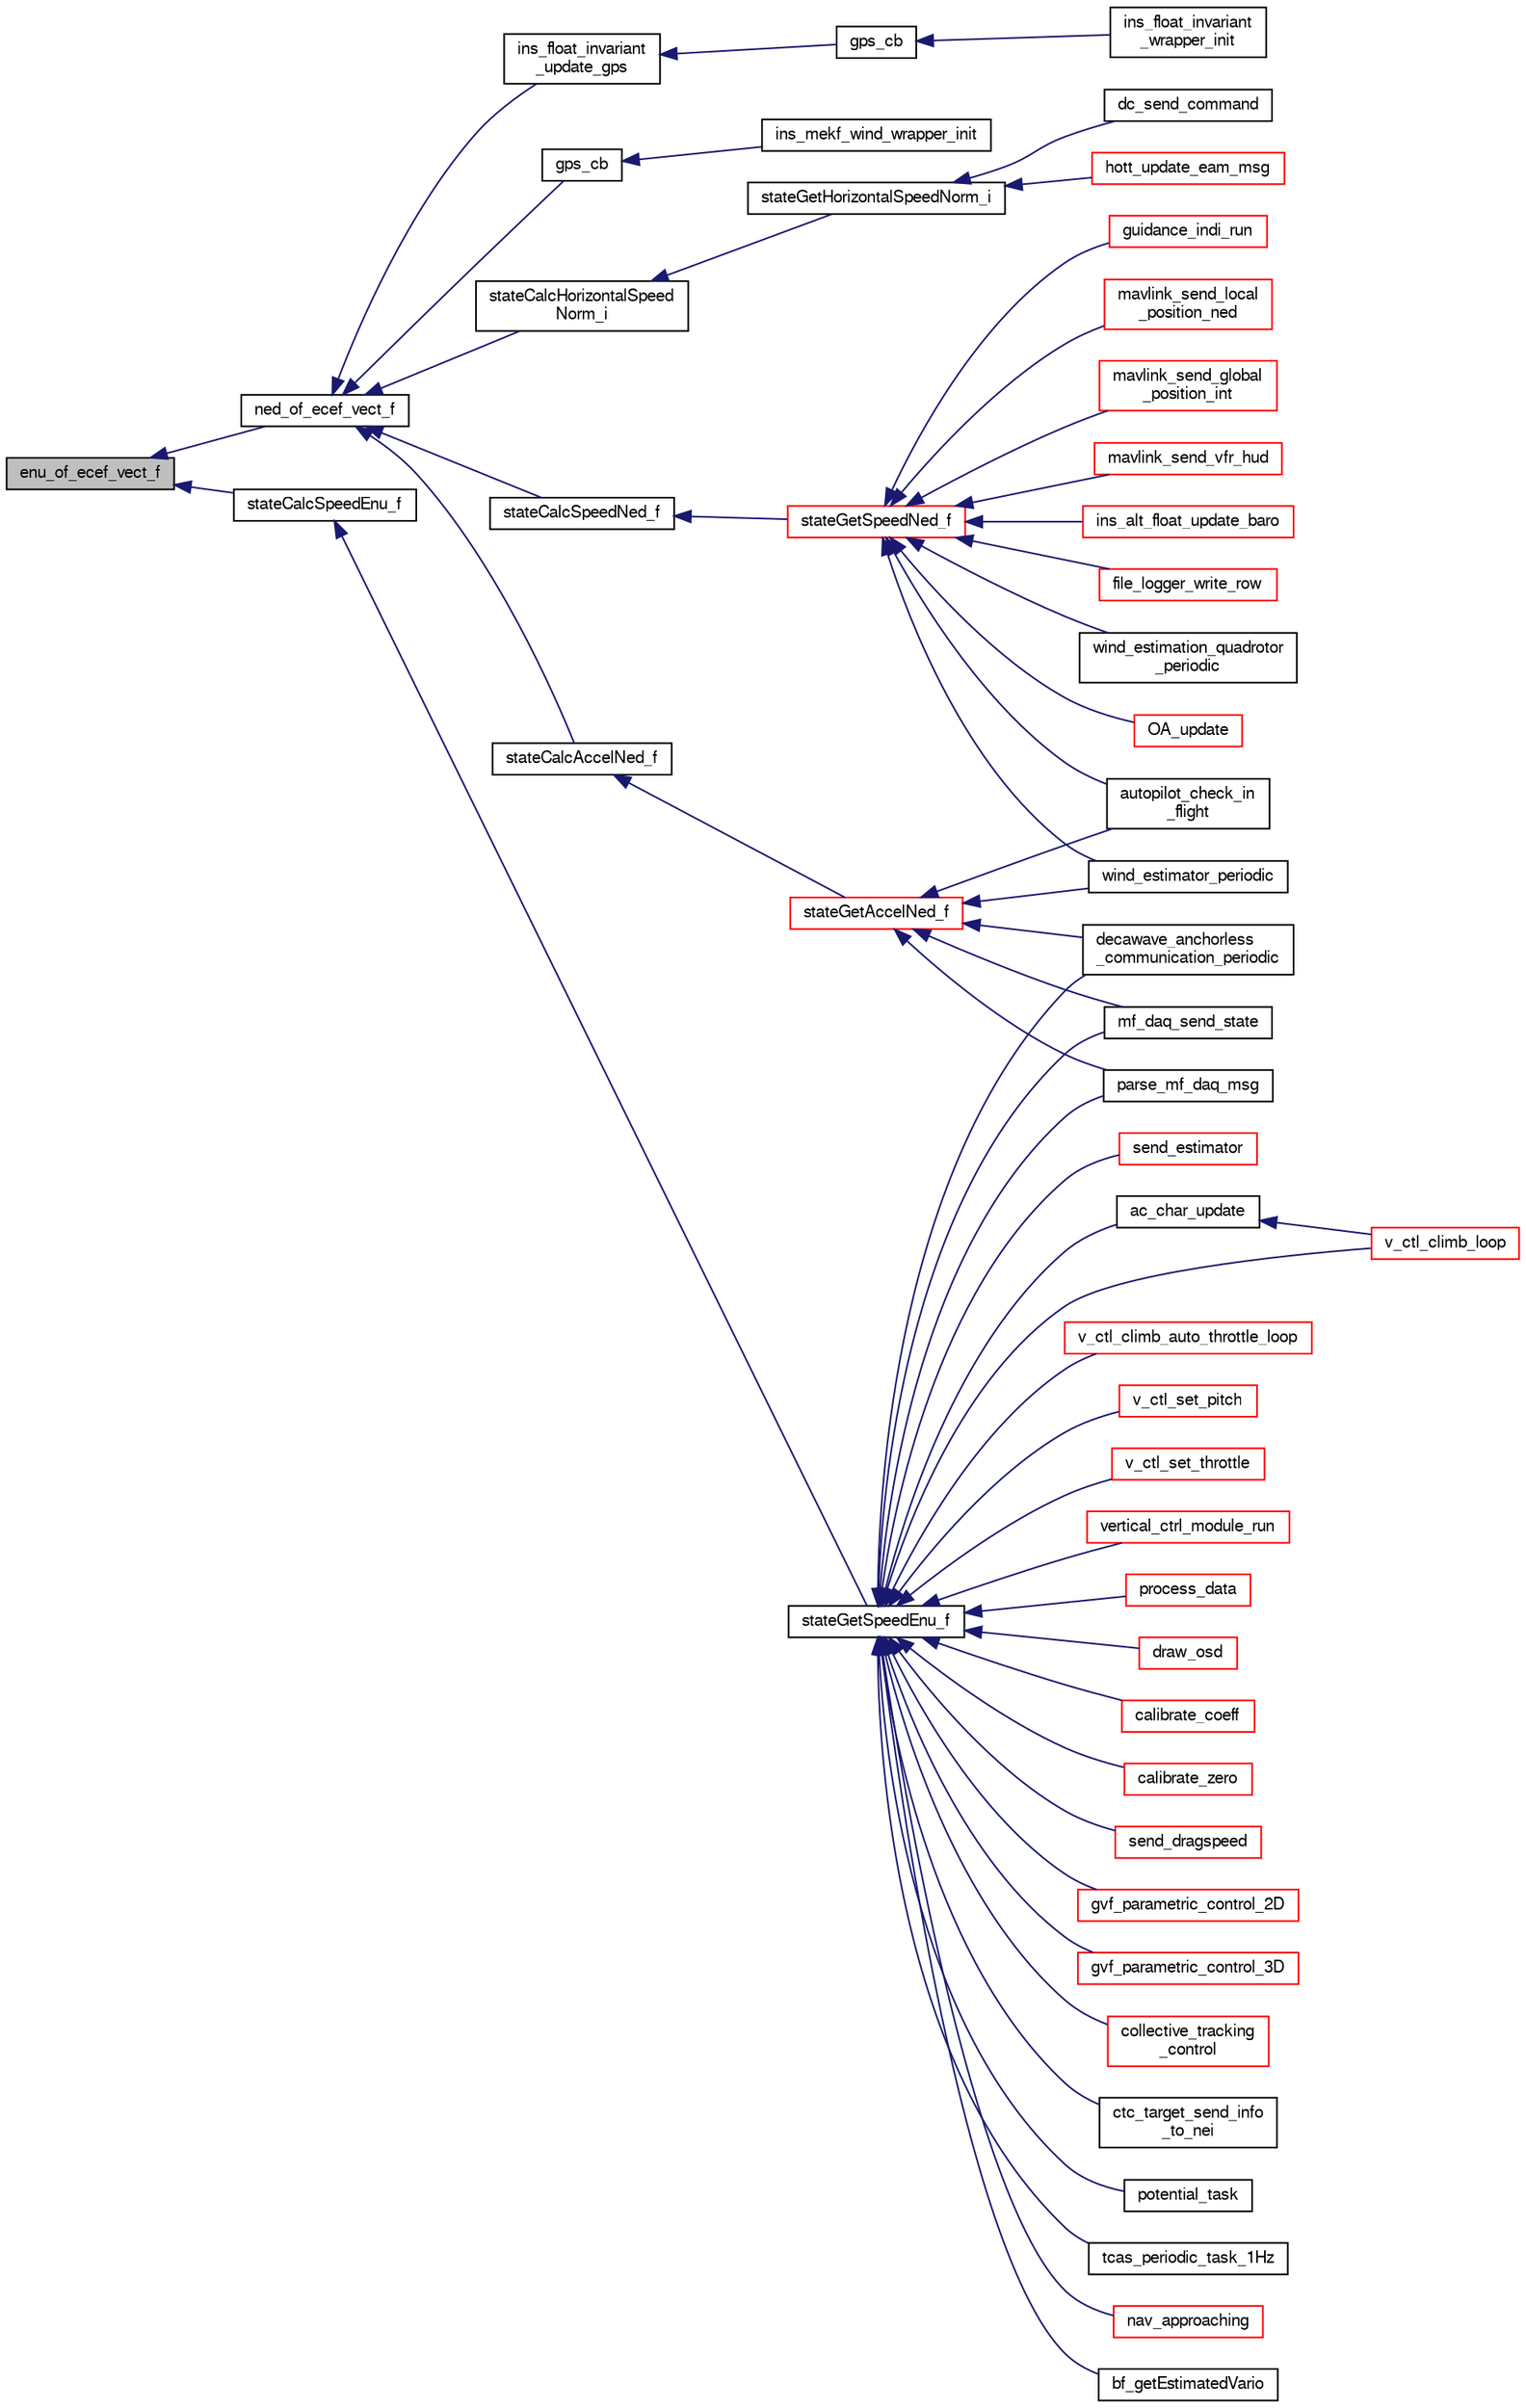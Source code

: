 digraph "enu_of_ecef_vect_f"
{
  edge [fontname="FreeSans",fontsize="10",labelfontname="FreeSans",labelfontsize="10"];
  node [fontname="FreeSans",fontsize="10",shape=record];
  rankdir="LR";
  Node1 [label="enu_of_ecef_vect_f",height=0.2,width=0.4,color="black", fillcolor="grey75", style="filled", fontcolor="black"];
  Node1 -> Node2 [dir="back",color="midnightblue",fontsize="10",style="solid",fontname="FreeSans"];
  Node2 [label="ned_of_ecef_vect_f",height=0.2,width=0.4,color="black", fillcolor="white", style="filled",URL="$pprz__geodetic__float_8h.html#ac36c2e51de3064e3919a1f58f884342e"];
  Node2 -> Node3 [dir="back",color="midnightblue",fontsize="10",style="solid",fontname="FreeSans"];
  Node3 [label="ins_float_invariant\l_update_gps",height=0.2,width=0.4,color="black", fillcolor="white", style="filled",URL="$ins__float__invariant_8h.html#a61e3f6c5195a9e0e99428c7cb5981382"];
  Node3 -> Node4 [dir="back",color="midnightblue",fontsize="10",style="solid",fontname="FreeSans"];
  Node4 [label="gps_cb",height=0.2,width=0.4,color="black", fillcolor="white", style="filled",URL="$ins__float__invariant__wrapper_8c.html#a1c1656ce80fe1f1ad49fea691164dbf8"];
  Node4 -> Node5 [dir="back",color="midnightblue",fontsize="10",style="solid",fontname="FreeSans"];
  Node5 [label="ins_float_invariant\l_wrapper_init",height=0.2,width=0.4,color="black", fillcolor="white", style="filled",URL="$ins__float__invariant__wrapper_8h.html#abd4f3b0fcceec4de92a1ad9a7653c6f3"];
  Node2 -> Node6 [dir="back",color="midnightblue",fontsize="10",style="solid",fontname="FreeSans"];
  Node6 [label="gps_cb",height=0.2,width=0.4,color="black", fillcolor="white", style="filled",URL="$ins__mekf__wind__wrapper_8c.html#a1c1656ce80fe1f1ad49fea691164dbf8"];
  Node6 -> Node7 [dir="back",color="midnightblue",fontsize="10",style="solid",fontname="FreeSans"];
  Node7 [label="ins_mekf_wind_wrapper_init",height=0.2,width=0.4,color="black", fillcolor="white", style="filled",URL="$ins__mekf__wind__wrapper_8h.html#a7b3c1fefc89ec1a4ff25484626a02deb",tooltip="Init function. "];
  Node2 -> Node8 [dir="back",color="midnightblue",fontsize="10",style="solid",fontname="FreeSans"];
  Node8 [label="stateCalcHorizontalSpeed\lNorm_i",height=0.2,width=0.4,color="black", fillcolor="white", style="filled",URL="$group__state__velocity.html#gaa0a543aa37e93fe32b4d7d4312ef5f2b"];
  Node8 -> Node9 [dir="back",color="midnightblue",fontsize="10",style="solid",fontname="FreeSans"];
  Node9 [label="stateGetHorizontalSpeedNorm_i",height=0.2,width=0.4,color="black", fillcolor="white", style="filled",URL="$group__state__velocity.html#gafb59e9bd904a64a08bf4413a84fb6859",tooltip="Get norm of horizontal ground speed (int). "];
  Node9 -> Node10 [dir="back",color="midnightblue",fontsize="10",style="solid",fontname="FreeSans"];
  Node10 [label="dc_send_command",height=0.2,width=0.4,color="black", fillcolor="white", style="filled",URL="$uart__cam__ctrl_8c.html#a833f16388be36136f5d7d173200d5e95",tooltip="Send Command To Camera. "];
  Node9 -> Node11 [dir="back",color="midnightblue",fontsize="10",style="solid",fontname="FreeSans"];
  Node11 [label="hott_update_eam_msg",height=0.2,width=0.4,color="red", fillcolor="white", style="filled",URL="$hott__eam_8h.html#a35e5d6a8530dfc81c2402694e03ea334"];
  Node2 -> Node12 [dir="back",color="midnightblue",fontsize="10",style="solid",fontname="FreeSans"];
  Node12 [label="stateCalcSpeedNed_f",height=0.2,width=0.4,color="black", fillcolor="white", style="filled",URL="$group__state__velocity.html#ga440e1db9aa0854e8cea50670d7055450"];
  Node12 -> Node13 [dir="back",color="midnightblue",fontsize="10",style="solid",fontname="FreeSans"];
  Node13 [label="stateGetSpeedNed_f",height=0.2,width=0.4,color="red", fillcolor="white", style="filled",URL="$group__state__velocity.html#ga50a44ddecd4b2517b549549e953ffea2",tooltip="Get ground speed in local NED coordinates (float). "];
  Node13 -> Node14 [dir="back",color="midnightblue",fontsize="10",style="solid",fontname="FreeSans"];
  Node14 [label="autopilot_check_in\l_flight",height=0.2,width=0.4,color="black", fillcolor="white", style="filled",URL="$rotorcraft_2autopilot__firmware_8c.html#a8a5717e6ffce00d9926abc6c56336852",tooltip="in flight check utility function "];
  Node13 -> Node15 [dir="back",color="midnightblue",fontsize="10",style="solid",fontname="FreeSans"];
  Node15 [label="guidance_indi_run",height=0.2,width=0.4,color="red", fillcolor="white", style="filled",URL="$guidance__indi__hybrid_8h.html#afa3b5095f6b5beadbb8662d3b3519bc9"];
  Node13 -> Node16 [dir="back",color="midnightblue",fontsize="10",style="solid",fontname="FreeSans"];
  Node16 [label="mavlink_send_local\l_position_ned",height=0.2,width=0.4,color="red", fillcolor="white", style="filled",URL="$mavlink_8c.html#acf27b8ebaf73137224cee8453df530a8"];
  Node13 -> Node17 [dir="back",color="midnightblue",fontsize="10",style="solid",fontname="FreeSans"];
  Node17 [label="mavlink_send_global\l_position_int",height=0.2,width=0.4,color="red", fillcolor="white", style="filled",URL="$mavlink_8c.html#a69b29097db843b873c8b348c837cfd03"];
  Node13 -> Node18 [dir="back",color="midnightblue",fontsize="10",style="solid",fontname="FreeSans"];
  Node18 [label="mavlink_send_vfr_hud",height=0.2,width=0.4,color="red", fillcolor="white", style="filled",URL="$mavlink_8c.html#a8c8fd474a91b126a5f74296017672ddc",tooltip="Send Metrics typically displayed on a HUD for fixed wing aircraft. "];
  Node13 -> Node19 [dir="back",color="midnightblue",fontsize="10",style="solid",fontname="FreeSans"];
  Node19 [label="ins_alt_float_update_baro",height=0.2,width=0.4,color="red", fillcolor="white", style="filled",URL="$ins__alt__float_8h.html#afb6a5cd07b6574dfb93f023aecfcec5d"];
  Node13 -> Node20 [dir="back",color="midnightblue",fontsize="10",style="solid",fontname="FreeSans"];
  Node20 [label="file_logger_write_row",height=0.2,width=0.4,color="red", fillcolor="white", style="filled",URL="$file__logger_8c.html#a599a2b4b9cd37709060587aa8870de15",tooltip="Write CSV row Write values at this timestamp to log file. "];
  Node13 -> Node21 [dir="back",color="midnightblue",fontsize="10",style="solid",fontname="FreeSans"];
  Node21 [label="wind_estimation_quadrotor\l_periodic",height=0.2,width=0.4,color="black", fillcolor="white", style="filled",URL="$wind__estimation__quadrotor_8h.html#a1a51ee96e2d65f6f7986aba14209781c"];
  Node13 -> Node22 [dir="back",color="midnightblue",fontsize="10",style="solid",fontname="FreeSans"];
  Node22 [label="wind_estimator_periodic",height=0.2,width=0.4,color="black", fillcolor="white", style="filled",URL="$wind__estimator_8h.html#a0a4f52d63873704d3581f69f44d71751"];
  Node13 -> Node23 [dir="back",color="midnightblue",fontsize="10",style="solid",fontname="FreeSans"];
  Node23 [label="OA_update",height=0.2,width=0.4,color="red", fillcolor="white", style="filled",URL="$guidance__OA_8h.html#ae9523792204e84a5ff5dd0af6f49b225",tooltip="Update the controls based on a vision result. "];
  Node2 -> Node24 [dir="back",color="midnightblue",fontsize="10",style="solid",fontname="FreeSans"];
  Node24 [label="stateCalcAccelNed_f",height=0.2,width=0.4,color="black", fillcolor="white", style="filled",URL="$group__state__acceleration.html#gaea5833c5515c007e9ebd4ef106e80071"];
  Node24 -> Node25 [dir="back",color="midnightblue",fontsize="10",style="solid",fontname="FreeSans"];
  Node25 [label="stateGetAccelNed_f",height=0.2,width=0.4,color="red", fillcolor="white", style="filled",URL="$group__state__acceleration.html#ga058e2128ff3a2a3ca5f3c606f4166dfe",tooltip="Get acceleration in NED coordinates (float). "];
  Node25 -> Node14 [dir="back",color="midnightblue",fontsize="10",style="solid",fontname="FreeSans"];
  Node25 -> Node26 [dir="back",color="midnightblue",fontsize="10",style="solid",fontname="FreeSans"];
  Node26 [label="decawave_anchorless\l_communication_periodic",height=0.2,width=0.4,color="black", fillcolor="white", style="filled",URL="$decawave__anchorless__communication_8h.html#a666f8ed1285e6941cc47eeef8857a2bd",tooltip="This function periodically sends state data over the serial (which is received by the arduino) ..."];
  Node25 -> Node27 [dir="back",color="midnightblue",fontsize="10",style="solid",fontname="FreeSans"];
  Node27 [label="mf_daq_send_state",height=0.2,width=0.4,color="black", fillcolor="white", style="filled",URL="$meteo__france__DAQ_8h.html#a428cd9287f9e24f69dd92d696e0a053a"];
  Node25 -> Node28 [dir="back",color="midnightblue",fontsize="10",style="solid",fontname="FreeSans"];
  Node28 [label="parse_mf_daq_msg",height=0.2,width=0.4,color="black", fillcolor="white", style="filled",URL="$meteo__france__DAQ_8h.html#a5eac3ac3a7ca67f41b81350f2d0f7f0d"];
  Node25 -> Node22 [dir="back",color="midnightblue",fontsize="10",style="solid",fontname="FreeSans"];
  Node1 -> Node29 [dir="back",color="midnightblue",fontsize="10",style="solid",fontname="FreeSans"];
  Node29 [label="stateCalcSpeedEnu_f",height=0.2,width=0.4,color="black", fillcolor="white", style="filled",URL="$group__state__velocity.html#ga2f7eff6a1ac5d75adf7f70803be06483"];
  Node29 -> Node30 [dir="back",color="midnightblue",fontsize="10",style="solid",fontname="FreeSans"];
  Node30 [label="stateGetSpeedEnu_f",height=0.2,width=0.4,color="black", fillcolor="white", style="filled",URL="$group__state__velocity.html#ga8e7f86fe83bd1b767f9c5016ed245822",tooltip="Get ground speed in local ENU coordinates (float). "];
  Node30 -> Node31 [dir="back",color="midnightblue",fontsize="10",style="solid",fontname="FreeSans"];
  Node31 [label="send_estimator",height=0.2,width=0.4,color="red", fillcolor="white", style="filled",URL="$fixedwing_2autopilot__firmware_8c.html#ae015b1759bb416ee56b7a3a403b12985"];
  Node30 -> Node32 [dir="back",color="midnightblue",fontsize="10",style="solid",fontname="FreeSans"];
  Node32 [label="ac_char_update",height=0.2,width=0.4,color="black", fillcolor="white", style="filled",URL="$energy__ctrl_8c.html#a1fca0891379c02432d10e73daef730d3"];
  Node32 -> Node33 [dir="back",color="midnightblue",fontsize="10",style="solid",fontname="FreeSans"];
  Node33 [label="v_ctl_climb_loop",height=0.2,width=0.4,color="red", fillcolor="white", style="filled",URL="$guidance__common_8h.html#a38f0bbceda8812281fc650c2c1aac6c8",tooltip="Auto-throttle inner loop. "];
  Node30 -> Node33 [dir="back",color="midnightblue",fontsize="10",style="solid",fontname="FreeSans"];
  Node30 -> Node34 [dir="back",color="midnightblue",fontsize="10",style="solid",fontname="FreeSans"];
  Node34 [label="v_ctl_climb_auto_throttle_loop",height=0.2,width=0.4,color="red", fillcolor="white", style="filled",URL="$fixedwing_2guidance_2guidance__v_8c.html#ae1b6858ee2485b993f9f294027dbd032",tooltip="auto throttle inner loop "];
  Node30 -> Node35 [dir="back",color="midnightblue",fontsize="10",style="solid",fontname="FreeSans"];
  Node35 [label="v_ctl_set_pitch",height=0.2,width=0.4,color="red", fillcolor="white", style="filled",URL="$guidance__v__n_8c.html#a1e3fd0609be4d63ccd94d995a0db097a"];
  Node30 -> Node36 [dir="back",color="midnightblue",fontsize="10",style="solid",fontname="FreeSans"];
  Node36 [label="v_ctl_set_throttle",height=0.2,width=0.4,color="red", fillcolor="white", style="filled",URL="$guidance__v__n_8c.html#a4fe67185d9a0b7efc737fdd778393285"];
  Node30 -> Node37 [dir="back",color="midnightblue",fontsize="10",style="solid",fontname="FreeSans"];
  Node37 [label="vertical_ctrl_module_run",height=0.2,width=0.4,color="red", fillcolor="white", style="filled",URL="$optical__flow__landing_8c.html#a9628e4f2b9a046bb7ff80c208ab85daa",tooltip="Run the optical flow landing module. "];
  Node30 -> Node26 [dir="back",color="midnightblue",fontsize="10",style="solid",fontname="FreeSans"];
  Node30 -> Node38 [dir="back",color="midnightblue",fontsize="10",style="solid",fontname="FreeSans"];
  Node38 [label="process_data",height=0.2,width=0.4,color="red", fillcolor="white", style="filled",URL="$dw1000__arduino_8c.html#acac53dcc1b2e1d953c1642b3b15afe4c"];
  Node30 -> Node39 [dir="back",color="midnightblue",fontsize="10",style="solid",fontname="FreeSans"];
  Node39 [label="draw_osd",height=0.2,width=0.4,color="red", fillcolor="white", style="filled",URL="$max7456_8c.html#a079837dac11983fe67050e136b0080e4"];
  Node30 -> Node40 [dir="back",color="midnightblue",fontsize="10",style="solid",fontname="FreeSans"];
  Node40 [label="calibrate_coeff",height=0.2,width=0.4,color="red", fillcolor="white", style="filled",URL="$dragspeed_8c.html#abeaf6ff173980a45c9b5e36a1834b8dc",tooltip="Calibrate drag coefficient by comparing accelerometer measurements to INS velocities. "];
  Node30 -> Node41 [dir="back",color="midnightblue",fontsize="10",style="solid",fontname="FreeSans"];
  Node41 [label="calibrate_zero",height=0.2,width=0.4,color="red", fillcolor="white", style="filled",URL="$dragspeed_8c.html#a42b1bf05665b86938bd682bb1cb84ac7",tooltip="Calibrate zero velocity by measuring the accelerations while the drone hovers in-place. "];
  Node30 -> Node42 [dir="back",color="midnightblue",fontsize="10",style="solid",fontname="FreeSans"];
  Node42 [label="send_dragspeed",height=0.2,width=0.4,color="red", fillcolor="white", style="filled",URL="$dragspeed_8c.html#a633022ff064733c702ae49155480d81e"];
  Node30 -> Node43 [dir="back",color="midnightblue",fontsize="10",style="solid",fontname="FreeSans"];
  Node43 [label="gvf_parametric_control_2D",height=0.2,width=0.4,color="red", fillcolor="white", style="filled",URL="$gvf__parametric_8h.html#a0bf257db90fb490ee9a81e2b11bf4ff0"];
  Node30 -> Node44 [dir="back",color="midnightblue",fontsize="10",style="solid",fontname="FreeSans"];
  Node44 [label="gvf_parametric_control_3D",height=0.2,width=0.4,color="red", fillcolor="white", style="filled",URL="$gvf__parametric_8h.html#a03440442b6ccf59e11311446f386186e"];
  Node30 -> Node27 [dir="back",color="midnightblue",fontsize="10",style="solid",fontname="FreeSans"];
  Node30 -> Node28 [dir="back",color="midnightblue",fontsize="10",style="solid",fontname="FreeSans"];
  Node30 -> Node45 [dir="back",color="midnightblue",fontsize="10",style="solid",fontname="FreeSans"];
  Node45 [label="collective_tracking\l_control",height=0.2,width=0.4,color="red", fillcolor="white", style="filled",URL="$ctc_8h.html#a03d5c465a0472d27b89a510004d97daa"];
  Node30 -> Node46 [dir="back",color="midnightblue",fontsize="10",style="solid",fontname="FreeSans"];
  Node46 [label="ctc_target_send_info\l_to_nei",height=0.2,width=0.4,color="black", fillcolor="white", style="filled",URL="$ctc__target_8h.html#a1bd09dfa4fe42657ce4e7719e3a1553b"];
  Node30 -> Node47 [dir="back",color="midnightblue",fontsize="10",style="solid",fontname="FreeSans"];
  Node47 [label="potential_task",height=0.2,width=0.4,color="black", fillcolor="white", style="filled",URL="$potential_8h.html#a2ecae8ed4b80ccfece655453a56db7cd"];
  Node30 -> Node48 [dir="back",color="midnightblue",fontsize="10",style="solid",fontname="FreeSans"];
  Node48 [label="tcas_periodic_task_1Hz",height=0.2,width=0.4,color="black", fillcolor="white", style="filled",URL="$tcas_8h.html#adb2f00821358ed6ad0f366e6a2422558"];
  Node30 -> Node49 [dir="back",color="midnightblue",fontsize="10",style="solid",fontname="FreeSans"];
  Node49 [label="nav_approaching",height=0.2,width=0.4,color="red", fillcolor="white", style="filled",URL="$nav__rover__base_8c.html#ac1382cbcc0f52b6f9e2387e53105be7d"];
  Node30 -> Node50 [dir="back",color="midnightblue",fontsize="10",style="solid",fontname="FreeSans"];
  Node50 [label="bf_getEstimatedVario",height=0.2,width=0.4,color="black", fillcolor="white", style="filled",URL="$cc2500__compat_8h.html#acd79985136a05b258fa9585116a23f3c"];
}
